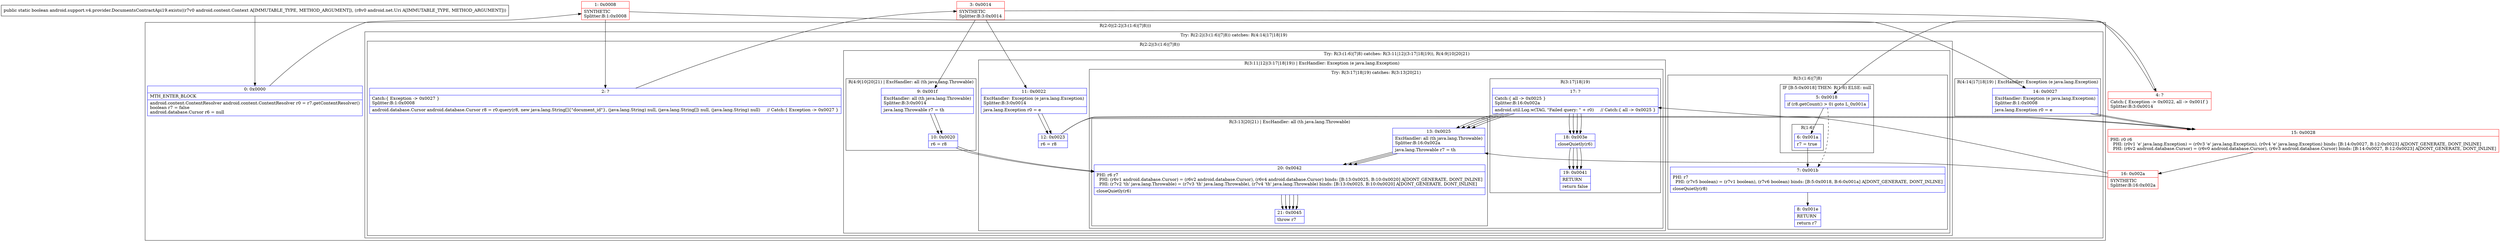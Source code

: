 digraph "CFG forandroid.support.v4.provider.DocumentsContractApi19.exists(Landroid\/content\/Context;Landroid\/net\/Uri;)Z" {
subgraph cluster_Region_1953277869 {
label = "R(2:0|(2:2|(3:(1:6)|7|8)))";
node [shape=record,color=blue];
Node_0 [shape=record,label="{0\:\ 0x0000|MTH_ENTER_BLOCK\l|android.content.ContentResolver android.content.ContentResolver r0 = r7.getContentResolver()\lboolean r7 = false\landroid.database.Cursor r6 = null\l}"];
subgraph cluster_TryCatchRegion_159955784 {
label = "Try: R(2:2|(3:(1:6)|7|8)) catches: R(4:14|17|18|19)";
node [shape=record,color=blue];
subgraph cluster_Region_693775242 {
label = "R(2:2|(3:(1:6)|7|8))";
node [shape=record,color=blue];
Node_2 [shape=record,label="{2\:\ ?|Catch:\{ Exception \-\> 0x0027 \}\lSplitter:B:1:0x0008\l|android.database.Cursor android.database.Cursor r8 = r0.query(r8, new java.lang.String[]\{\"document_id\"\}, (java.lang.String) null, (java.lang.String[]) null, (java.lang.String) null)     \/\/ Catch:\{ Exception \-\> 0x0027 \}\l}"];
subgraph cluster_TryCatchRegion_1279068197 {
label = "Try: R(3:(1:6)|7|8) catches: R(3:11|12|(3:17|18|19)), R(4:9|10|20|21)";
node [shape=record,color=blue];
subgraph cluster_Region_790451583 {
label = "R(3:(1:6)|7|8)";
node [shape=record,color=blue];
subgraph cluster_IfRegion_1490577967 {
label = "IF [B:5:0x0018] THEN: R(1:6) ELSE: null";
node [shape=record,color=blue];
Node_5 [shape=record,label="{5\:\ 0x0018|if (r8.getCount() \> 0) goto L_0x001a\l}"];
subgraph cluster_Region_307774607 {
label = "R(1:6)";
node [shape=record,color=blue];
Node_6 [shape=record,label="{6\:\ 0x001a|r7 = true\l}"];
}
}
Node_7 [shape=record,label="{7\:\ 0x001b|PHI: r7 \l  PHI: (r7v5 boolean) = (r7v1 boolean), (r7v6 boolean) binds: [B:5:0x0018, B:6:0x001a] A[DONT_GENERATE, DONT_INLINE]\l|closeQuietly(r8)\l}"];
Node_8 [shape=record,label="{8\:\ 0x001e|RETURN\l|return r7\l}"];
}
subgraph cluster_Region_1046339326 {
label = "R(3:11|12|(3:17|18|19)) | ExcHandler: Exception (e java.lang.Exception)\l";
node [shape=record,color=blue];
Node_11 [shape=record,label="{11\:\ 0x0022|ExcHandler: Exception (e java.lang.Exception)\lSplitter:B:3:0x0014\l|java.lang.Exception r0 = e\l}"];
Node_12 [shape=record,label="{12\:\ 0x0023|r6 = r8\l}"];
subgraph cluster_TryCatchRegion_552641682 {
label = "Try: R(3:17|18|19) catches: R(3:13|20|21)";
node [shape=record,color=blue];
subgraph cluster_Region_1400698288 {
label = "R(3:17|18|19)";
node [shape=record,color=blue];
Node_17 [shape=record,label="{17\:\ ?|Catch:\{ all \-\> 0x0025 \}\lSplitter:B:16:0x002a\l|android.util.Log.w(TAG, \"Failed query: \" + r0)     \/\/ Catch:\{ all \-\> 0x0025 \}\l}"];
Node_18 [shape=record,label="{18\:\ 0x003e|closeQuietly(r6)\l}"];
Node_19 [shape=record,label="{19\:\ 0x0041|RETURN\l|return false\l}"];
}
subgraph cluster_Region_378530995 {
label = "R(3:13|20|21) | ExcHandler: all (th java.lang.Throwable)\l";
node [shape=record,color=blue];
Node_13 [shape=record,label="{13\:\ 0x0025|ExcHandler: all (th java.lang.Throwable)\lSplitter:B:16:0x002a\l|java.lang.Throwable r7 = th\l}"];
Node_20 [shape=record,label="{20\:\ 0x0042|PHI: r6 r7 \l  PHI: (r6v1 android.database.Cursor) = (r6v2 android.database.Cursor), (r6v4 android.database.Cursor) binds: [B:13:0x0025, B:10:0x0020] A[DONT_GENERATE, DONT_INLINE]\l  PHI: (r7v2 'th' java.lang.Throwable) = (r7v3 'th' java.lang.Throwable), (r7v4 'th' java.lang.Throwable) binds: [B:13:0x0025, B:10:0x0020] A[DONT_GENERATE, DONT_INLINE]\l|closeQuietly(r6)\l}"];
Node_21 [shape=record,label="{21\:\ 0x0045|throw r7\l}"];
}
}
}
subgraph cluster_Region_1176745156 {
label = "R(4:9|10|20|21) | ExcHandler: all (th java.lang.Throwable)\l";
node [shape=record,color=blue];
Node_9 [shape=record,label="{9\:\ 0x001f|ExcHandler: all (th java.lang.Throwable)\lSplitter:B:3:0x0014\l|java.lang.Throwable r7 = th\l}"];
Node_10 [shape=record,label="{10\:\ 0x0020|r6 = r8\l}"];
Node_20 [shape=record,label="{20\:\ 0x0042|PHI: r6 r7 \l  PHI: (r6v1 android.database.Cursor) = (r6v2 android.database.Cursor), (r6v4 android.database.Cursor) binds: [B:13:0x0025, B:10:0x0020] A[DONT_GENERATE, DONT_INLINE]\l  PHI: (r7v2 'th' java.lang.Throwable) = (r7v3 'th' java.lang.Throwable), (r7v4 'th' java.lang.Throwable) binds: [B:13:0x0025, B:10:0x0020] A[DONT_GENERATE, DONT_INLINE]\l|closeQuietly(r6)\l}"];
Node_21 [shape=record,label="{21\:\ 0x0045|throw r7\l}"];
}
}
}
subgraph cluster_Region_59144975 {
label = "R(4:14|17|18|19) | ExcHandler: Exception (e java.lang.Exception)\l";
node [shape=record,color=blue];
Node_14 [shape=record,label="{14\:\ 0x0027|ExcHandler: Exception (e java.lang.Exception)\lSplitter:B:1:0x0008\l|java.lang.Exception r0 = e\l}"];
Node_17 [shape=record,label="{17\:\ ?|Catch:\{ all \-\> 0x0025 \}\lSplitter:B:16:0x002a\l|android.util.Log.w(TAG, \"Failed query: \" + r0)     \/\/ Catch:\{ all \-\> 0x0025 \}\l}"];
Node_18 [shape=record,label="{18\:\ 0x003e|closeQuietly(r6)\l}"];
Node_19 [shape=record,label="{19\:\ 0x0041|RETURN\l|return false\l}"];
}
}
}
subgraph cluster_Region_59144975 {
label = "R(4:14|17|18|19) | ExcHandler: Exception (e java.lang.Exception)\l";
node [shape=record,color=blue];
Node_14 [shape=record,label="{14\:\ 0x0027|ExcHandler: Exception (e java.lang.Exception)\lSplitter:B:1:0x0008\l|java.lang.Exception r0 = e\l}"];
Node_17 [shape=record,label="{17\:\ ?|Catch:\{ all \-\> 0x0025 \}\lSplitter:B:16:0x002a\l|android.util.Log.w(TAG, \"Failed query: \" + r0)     \/\/ Catch:\{ all \-\> 0x0025 \}\l}"];
Node_18 [shape=record,label="{18\:\ 0x003e|closeQuietly(r6)\l}"];
Node_19 [shape=record,label="{19\:\ 0x0041|RETURN\l|return false\l}"];
}
subgraph cluster_Region_378530995 {
label = "R(3:13|20|21) | ExcHandler: all (th java.lang.Throwable)\l";
node [shape=record,color=blue];
Node_13 [shape=record,label="{13\:\ 0x0025|ExcHandler: all (th java.lang.Throwable)\lSplitter:B:16:0x002a\l|java.lang.Throwable r7 = th\l}"];
Node_20 [shape=record,label="{20\:\ 0x0042|PHI: r6 r7 \l  PHI: (r6v1 android.database.Cursor) = (r6v2 android.database.Cursor), (r6v4 android.database.Cursor) binds: [B:13:0x0025, B:10:0x0020] A[DONT_GENERATE, DONT_INLINE]\l  PHI: (r7v2 'th' java.lang.Throwable) = (r7v3 'th' java.lang.Throwable), (r7v4 'th' java.lang.Throwable) binds: [B:13:0x0025, B:10:0x0020] A[DONT_GENERATE, DONT_INLINE]\l|closeQuietly(r6)\l}"];
Node_21 [shape=record,label="{21\:\ 0x0045|throw r7\l}"];
}
subgraph cluster_Region_1046339326 {
label = "R(3:11|12|(3:17|18|19)) | ExcHandler: Exception (e java.lang.Exception)\l";
node [shape=record,color=blue];
Node_11 [shape=record,label="{11\:\ 0x0022|ExcHandler: Exception (e java.lang.Exception)\lSplitter:B:3:0x0014\l|java.lang.Exception r0 = e\l}"];
Node_12 [shape=record,label="{12\:\ 0x0023|r6 = r8\l}"];
subgraph cluster_TryCatchRegion_552641682 {
label = "Try: R(3:17|18|19) catches: R(3:13|20|21)";
node [shape=record,color=blue];
subgraph cluster_Region_1400698288 {
label = "R(3:17|18|19)";
node [shape=record,color=blue];
Node_17 [shape=record,label="{17\:\ ?|Catch:\{ all \-\> 0x0025 \}\lSplitter:B:16:0x002a\l|android.util.Log.w(TAG, \"Failed query: \" + r0)     \/\/ Catch:\{ all \-\> 0x0025 \}\l}"];
Node_18 [shape=record,label="{18\:\ 0x003e|closeQuietly(r6)\l}"];
Node_19 [shape=record,label="{19\:\ 0x0041|RETURN\l|return false\l}"];
}
subgraph cluster_Region_378530995 {
label = "R(3:13|20|21) | ExcHandler: all (th java.lang.Throwable)\l";
node [shape=record,color=blue];
Node_13 [shape=record,label="{13\:\ 0x0025|ExcHandler: all (th java.lang.Throwable)\lSplitter:B:16:0x002a\l|java.lang.Throwable r7 = th\l}"];
Node_20 [shape=record,label="{20\:\ 0x0042|PHI: r6 r7 \l  PHI: (r6v1 android.database.Cursor) = (r6v2 android.database.Cursor), (r6v4 android.database.Cursor) binds: [B:13:0x0025, B:10:0x0020] A[DONT_GENERATE, DONT_INLINE]\l  PHI: (r7v2 'th' java.lang.Throwable) = (r7v3 'th' java.lang.Throwable), (r7v4 'th' java.lang.Throwable) binds: [B:13:0x0025, B:10:0x0020] A[DONT_GENERATE, DONT_INLINE]\l|closeQuietly(r6)\l}"];
Node_21 [shape=record,label="{21\:\ 0x0045|throw r7\l}"];
}
}
}
subgraph cluster_Region_1176745156 {
label = "R(4:9|10|20|21) | ExcHandler: all (th java.lang.Throwable)\l";
node [shape=record,color=blue];
Node_9 [shape=record,label="{9\:\ 0x001f|ExcHandler: all (th java.lang.Throwable)\lSplitter:B:3:0x0014\l|java.lang.Throwable r7 = th\l}"];
Node_10 [shape=record,label="{10\:\ 0x0020|r6 = r8\l}"];
Node_20 [shape=record,label="{20\:\ 0x0042|PHI: r6 r7 \l  PHI: (r6v1 android.database.Cursor) = (r6v2 android.database.Cursor), (r6v4 android.database.Cursor) binds: [B:13:0x0025, B:10:0x0020] A[DONT_GENERATE, DONT_INLINE]\l  PHI: (r7v2 'th' java.lang.Throwable) = (r7v3 'th' java.lang.Throwable), (r7v4 'th' java.lang.Throwable) binds: [B:13:0x0025, B:10:0x0020] A[DONT_GENERATE, DONT_INLINE]\l|closeQuietly(r6)\l}"];
Node_21 [shape=record,label="{21\:\ 0x0045|throw r7\l}"];
}
Node_1 [shape=record,color=red,label="{1\:\ 0x0008|SYNTHETIC\lSplitter:B:1:0x0008\l}"];
Node_3 [shape=record,color=red,label="{3\:\ 0x0014|SYNTHETIC\lSplitter:B:3:0x0014\l}"];
Node_4 [shape=record,color=red,label="{4\:\ ?|Catch:\{ Exception \-\> 0x0022, all \-\> 0x001f \}\lSplitter:B:3:0x0014\l}"];
Node_15 [shape=record,color=red,label="{15\:\ 0x0028|PHI: r0 r6 \l  PHI: (r0v1 'e' java.lang.Exception) = (r0v3 'e' java.lang.Exception), (r0v4 'e' java.lang.Exception) binds: [B:14:0x0027, B:12:0x0023] A[DONT_GENERATE, DONT_INLINE]\l  PHI: (r6v2 android.database.Cursor) = (r6v0 android.database.Cursor), (r6v3 android.database.Cursor) binds: [B:14:0x0027, B:12:0x0023] A[DONT_GENERATE, DONT_INLINE]\l}"];
Node_16 [shape=record,color=red,label="{16\:\ 0x002a|SYNTHETIC\lSplitter:B:16:0x002a\l}"];
MethodNode[shape=record,label="{public static boolean android.support.v4.provider.DocumentsContractApi19.exists((r7v0 android.content.Context A[IMMUTABLE_TYPE, METHOD_ARGUMENT]), (r8v0 android.net.Uri A[IMMUTABLE_TYPE, METHOD_ARGUMENT])) }"];
MethodNode -> Node_0;
Node_0 -> Node_1;
Node_2 -> Node_3;
Node_5 -> Node_6;
Node_5 -> Node_7[style=dashed];
Node_6 -> Node_7;
Node_7 -> Node_8;
Node_11 -> Node_12;
Node_12 -> Node_15;
Node_17 -> Node_18;
Node_17 -> Node_13;
Node_18 -> Node_19;
Node_13 -> Node_20;
Node_20 -> Node_21;
Node_9 -> Node_10;
Node_10 -> Node_20;
Node_20 -> Node_21;
Node_14 -> Node_15;
Node_17 -> Node_18;
Node_17 -> Node_13;
Node_18 -> Node_19;
Node_14 -> Node_15;
Node_17 -> Node_18;
Node_17 -> Node_13;
Node_18 -> Node_19;
Node_13 -> Node_20;
Node_20 -> Node_21;
Node_11 -> Node_12;
Node_12 -> Node_15;
Node_17 -> Node_18;
Node_17 -> Node_13;
Node_18 -> Node_19;
Node_13 -> Node_20;
Node_20 -> Node_21;
Node_9 -> Node_10;
Node_10 -> Node_20;
Node_20 -> Node_21;
Node_1 -> Node_2;
Node_1 -> Node_14;
Node_3 -> Node_4;
Node_3 -> Node_11;
Node_3 -> Node_9;
Node_4 -> Node_5;
Node_15 -> Node_16;
Node_16 -> Node_17;
Node_16 -> Node_13;
}

